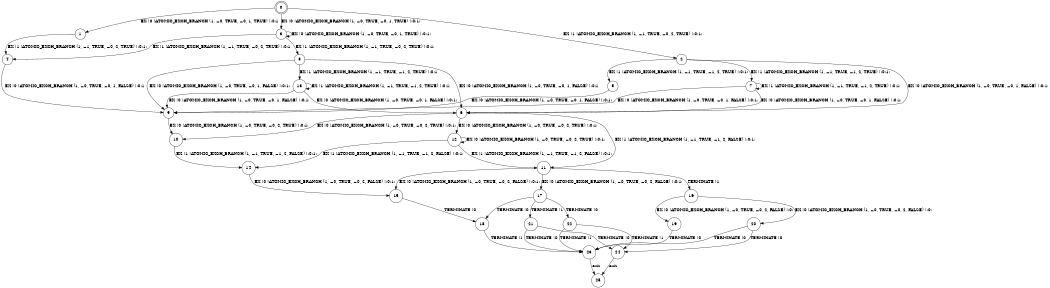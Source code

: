 digraph BCG {
size = "7, 10.5";
center = TRUE;
node [shape = circle];
0 [peripheries = 2];
0 -> 1 [label = "EX !0 !ATOMIC_EXCH_BRANCH (1, +0, TRUE, +0, 1, TRUE) !:0:1:"];
0 -> 2 [label = "EX !1 !ATOMIC_EXCH_BRANCH (1, +1, TRUE, +0, 2, TRUE) !:0:1:"];
0 -> 3 [label = "EX !0 !ATOMIC_EXCH_BRANCH (1, +0, TRUE, +0, 1, TRUE) !:0:1:"];
1 -> 4 [label = "EX !1 !ATOMIC_EXCH_BRANCH (1, +1, TRUE, +0, 2, TRUE) !:0:1:"];
2 -> 5 [label = "EX !1 !ATOMIC_EXCH_BRANCH (1, +1, TRUE, +1, 2, TRUE) !:0:1:"];
2 -> 6 [label = "EX !0 !ATOMIC_EXCH_BRANCH (1, +0, TRUE, +0, 1, FALSE) !:0:1:"];
2 -> 7 [label = "EX !1 !ATOMIC_EXCH_BRANCH (1, +1, TRUE, +1, 2, TRUE) !:0:1:"];
3 -> 4 [label = "EX !1 !ATOMIC_EXCH_BRANCH (1, +1, TRUE, +0, 2, TRUE) !:0:1:"];
3 -> 8 [label = "EX !1 !ATOMIC_EXCH_BRANCH (1, +1, TRUE, +0, 2, TRUE) !:0:1:"];
3 -> 3 [label = "EX !0 !ATOMIC_EXCH_BRANCH (1, +0, TRUE, +0, 1, TRUE) !:0:1:"];
4 -> 9 [label = "EX !0 !ATOMIC_EXCH_BRANCH (1, +0, TRUE, +0, 1, FALSE) !:0:1:"];
5 -> 9 [label = "EX !0 !ATOMIC_EXCH_BRANCH (1, +0, TRUE, +0, 1, FALSE) !:0:1:"];
6 -> 10 [label = "EX !0 !ATOMIC_EXCH_BRANCH (1, +0, TRUE, +0, 2, TRUE) !:0:1:"];
6 -> 11 [label = "EX !1 !ATOMIC_EXCH_BRANCH (1, +1, TRUE, +1, 2, FALSE) !:0:1:"];
6 -> 12 [label = "EX !0 !ATOMIC_EXCH_BRANCH (1, +0, TRUE, +0, 2, TRUE) !:0:1:"];
7 -> 9 [label = "EX !0 !ATOMIC_EXCH_BRANCH (1, +0, TRUE, +0, 1, FALSE) !:0:1:"];
7 -> 6 [label = "EX !0 !ATOMIC_EXCH_BRANCH (1, +0, TRUE, +0, 1, FALSE) !:0:1:"];
7 -> 7 [label = "EX !1 !ATOMIC_EXCH_BRANCH (1, +1, TRUE, +1, 2, TRUE) !:0:1:"];
8 -> 9 [label = "EX !0 !ATOMIC_EXCH_BRANCH (1, +0, TRUE, +0, 1, FALSE) !:0:1:"];
8 -> 13 [label = "EX !1 !ATOMIC_EXCH_BRANCH (1, +1, TRUE, +1, 2, TRUE) !:0:1:"];
8 -> 6 [label = "EX !0 !ATOMIC_EXCH_BRANCH (1, +0, TRUE, +0, 1, FALSE) !:0:1:"];
9 -> 10 [label = "EX !0 !ATOMIC_EXCH_BRANCH (1, +0, TRUE, +0, 2, TRUE) !:0:1:"];
10 -> 14 [label = "EX !1 !ATOMIC_EXCH_BRANCH (1, +1, TRUE, +1, 2, FALSE) !:0:1:"];
11 -> 15 [label = "EX !0 !ATOMIC_EXCH_BRANCH (1, +0, TRUE, +0, 2, FALSE) !:0:1:"];
11 -> 16 [label = "TERMINATE !1"];
11 -> 17 [label = "EX !0 !ATOMIC_EXCH_BRANCH (1, +0, TRUE, +0, 2, FALSE) !:0:1:"];
12 -> 14 [label = "EX !1 !ATOMIC_EXCH_BRANCH (1, +1, TRUE, +1, 2, FALSE) !:0:1:"];
12 -> 11 [label = "EX !1 !ATOMIC_EXCH_BRANCH (1, +1, TRUE, +1, 2, FALSE) !:0:1:"];
12 -> 12 [label = "EX !0 !ATOMIC_EXCH_BRANCH (1, +0, TRUE, +0, 2, TRUE) !:0:1:"];
13 -> 9 [label = "EX !0 !ATOMIC_EXCH_BRANCH (1, +0, TRUE, +0, 1, FALSE) !:0:1:"];
13 -> 13 [label = "EX !1 !ATOMIC_EXCH_BRANCH (1, +1, TRUE, +1, 2, TRUE) !:0:1:"];
13 -> 6 [label = "EX !0 !ATOMIC_EXCH_BRANCH (1, +0, TRUE, +0, 1, FALSE) !:0:1:"];
14 -> 15 [label = "EX !0 !ATOMIC_EXCH_BRANCH (1, +0, TRUE, +0, 2, FALSE) !:0:1:"];
15 -> 18 [label = "TERMINATE !0"];
16 -> 19 [label = "EX !0 !ATOMIC_EXCH_BRANCH (1, +0, TRUE, +0, 2, FALSE) !:0:"];
16 -> 20 [label = "EX !0 !ATOMIC_EXCH_BRANCH (1, +0, TRUE, +0, 2, FALSE) !:0:"];
17 -> 18 [label = "TERMINATE !0"];
17 -> 21 [label = "TERMINATE !1"];
17 -> 22 [label = "TERMINATE !0"];
18 -> 23 [label = "TERMINATE !1"];
19 -> 23 [label = "TERMINATE !0"];
20 -> 23 [label = "TERMINATE !0"];
20 -> 24 [label = "TERMINATE !0"];
21 -> 23 [label = "TERMINATE !0"];
21 -> 24 [label = "TERMINATE !0"];
22 -> 23 [label = "TERMINATE !1"];
22 -> 24 [label = "TERMINATE !1"];
23 -> 25 [label = "exit"];
24 -> 25 [label = "exit"];
}
